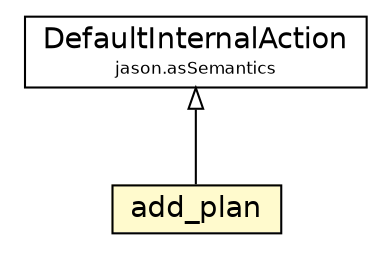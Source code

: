 #!/usr/local/bin/dot
#
# Class diagram 
# Generated by UMLGraph version 5.1 (http://www.umlgraph.org/)
#

digraph G {
	edge [fontname="Helvetica",fontsize=10,labelfontname="Helvetica",labelfontsize=10];
	node [fontname="Helvetica",fontsize=10,shape=plaintext];
	nodesep=0.25;
	ranksep=0.5;
	// jason.asSemantics.DefaultInternalAction
	c66131 [label=<<table title="jason.asSemantics.DefaultInternalAction" border="0" cellborder="1" cellspacing="0" cellpadding="2" port="p" href="../asSemantics/DefaultInternalAction.html">
		<tr><td><table border="0" cellspacing="0" cellpadding="1">
<tr><td align="center" balign="center"> DefaultInternalAction </td></tr>
<tr><td align="center" balign="center"><font point-size="8.0"> jason.asSemantics </font></td></tr>
		</table></td></tr>
		</table>>, fontname="Helvetica", fontcolor="black", fontsize=14.0];
	// jason.stdlib.add_plan
	c66351 [label=<<table title="jason.stdlib.add_plan" border="0" cellborder="1" cellspacing="0" cellpadding="2" port="p" bgcolor="lemonChiffon" href="./add_plan.html">
		<tr><td><table border="0" cellspacing="0" cellpadding="1">
<tr><td align="center" balign="center"> add_plan </td></tr>
		</table></td></tr>
		</table>>, fontname="Helvetica", fontcolor="black", fontsize=14.0];
	//jason.stdlib.add_plan extends jason.asSemantics.DefaultInternalAction
	c66131:p -> c66351:p [dir=back,arrowtail=empty];
}


